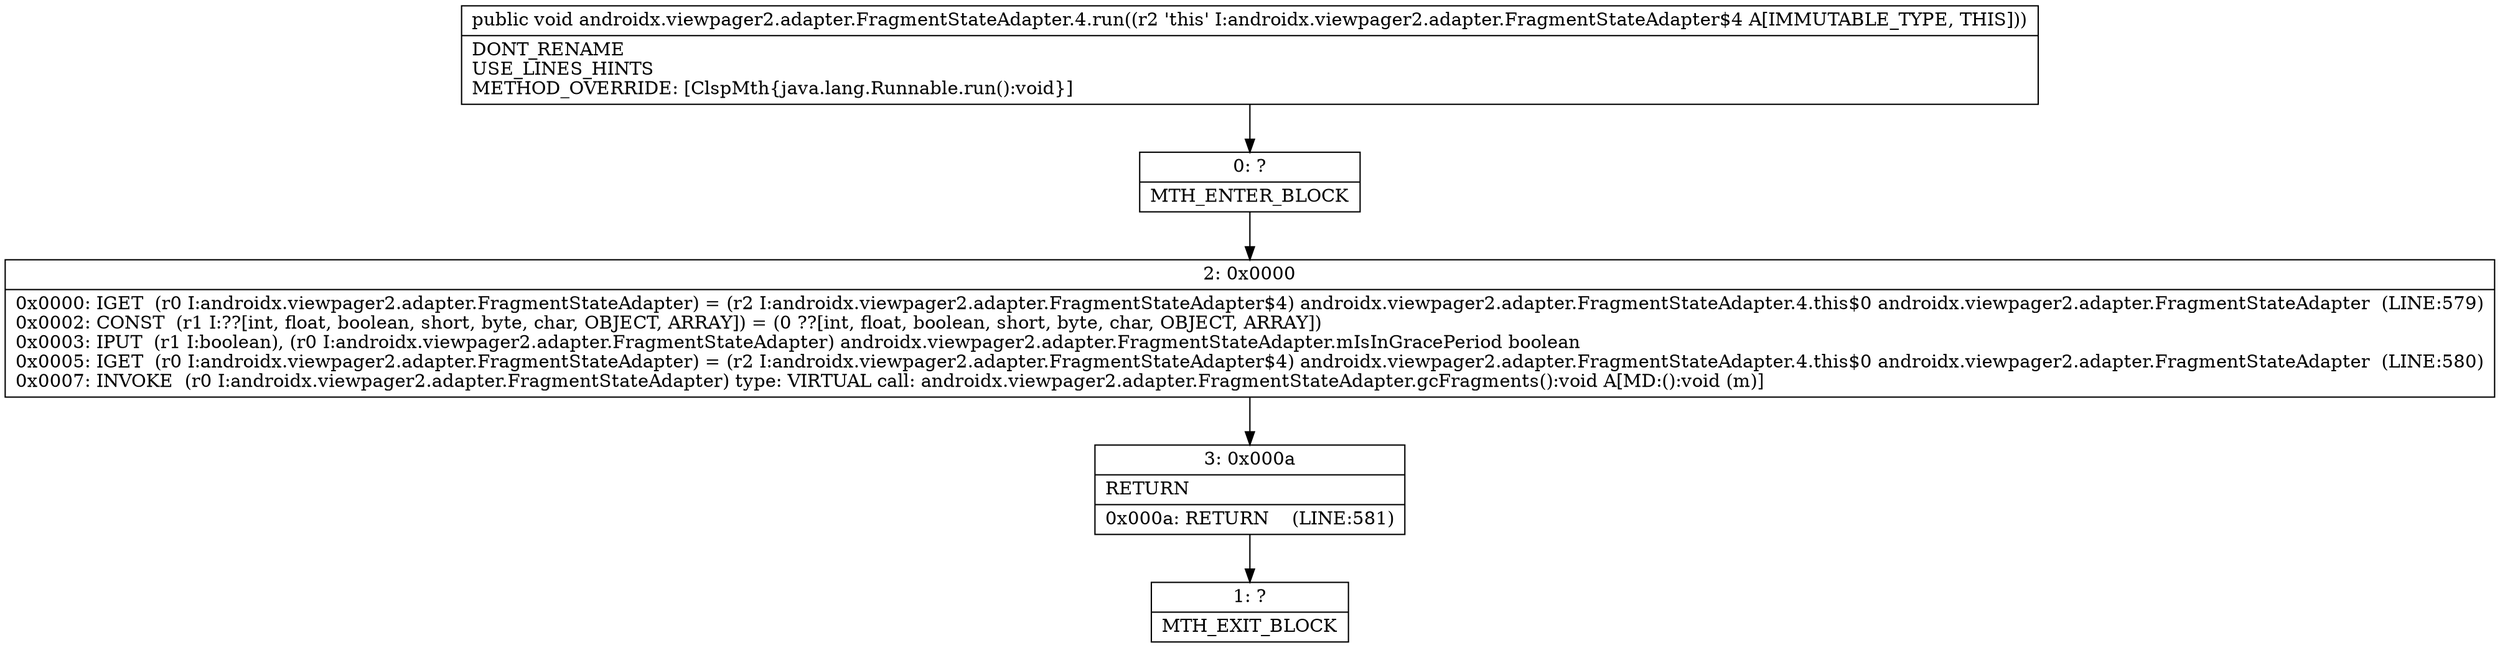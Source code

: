 digraph "CFG forandroidx.viewpager2.adapter.FragmentStateAdapter.4.run()V" {
Node_0 [shape=record,label="{0\:\ ?|MTH_ENTER_BLOCK\l}"];
Node_2 [shape=record,label="{2\:\ 0x0000|0x0000: IGET  (r0 I:androidx.viewpager2.adapter.FragmentStateAdapter) = (r2 I:androidx.viewpager2.adapter.FragmentStateAdapter$4) androidx.viewpager2.adapter.FragmentStateAdapter.4.this$0 androidx.viewpager2.adapter.FragmentStateAdapter  (LINE:579)\l0x0002: CONST  (r1 I:??[int, float, boolean, short, byte, char, OBJECT, ARRAY]) = (0 ??[int, float, boolean, short, byte, char, OBJECT, ARRAY]) \l0x0003: IPUT  (r1 I:boolean), (r0 I:androidx.viewpager2.adapter.FragmentStateAdapter) androidx.viewpager2.adapter.FragmentStateAdapter.mIsInGracePeriod boolean \l0x0005: IGET  (r0 I:androidx.viewpager2.adapter.FragmentStateAdapter) = (r2 I:androidx.viewpager2.adapter.FragmentStateAdapter$4) androidx.viewpager2.adapter.FragmentStateAdapter.4.this$0 androidx.viewpager2.adapter.FragmentStateAdapter  (LINE:580)\l0x0007: INVOKE  (r0 I:androidx.viewpager2.adapter.FragmentStateAdapter) type: VIRTUAL call: androidx.viewpager2.adapter.FragmentStateAdapter.gcFragments():void A[MD:():void (m)]\l}"];
Node_3 [shape=record,label="{3\:\ 0x000a|RETURN\l|0x000a: RETURN    (LINE:581)\l}"];
Node_1 [shape=record,label="{1\:\ ?|MTH_EXIT_BLOCK\l}"];
MethodNode[shape=record,label="{public void androidx.viewpager2.adapter.FragmentStateAdapter.4.run((r2 'this' I:androidx.viewpager2.adapter.FragmentStateAdapter$4 A[IMMUTABLE_TYPE, THIS]))  | DONT_RENAME\lUSE_LINES_HINTS\lMETHOD_OVERRIDE: [ClspMth\{java.lang.Runnable.run():void\}]\l}"];
MethodNode -> Node_0;Node_0 -> Node_2;
Node_2 -> Node_3;
Node_3 -> Node_1;
}

